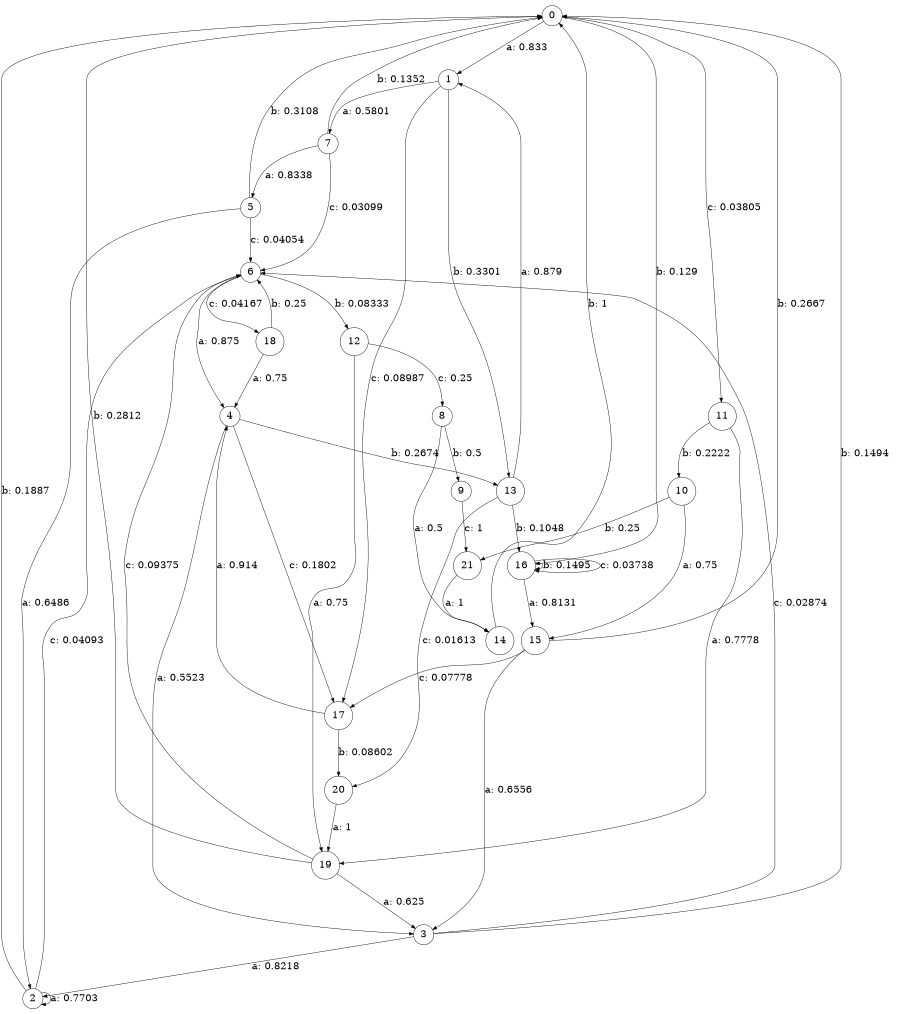 digraph "d6-600nw-t0-cen-SML" {
size = "6,8.5";
ratio = "fill";
node [shape = circle];
node [fontsize = 24];
edge [fontsize = 24];
0 -> 1 [label = "a: 0.833    "];
0 -> 16 [label = "b: 0.129    "];
0 -> 11 [label = "c: 0.03805  "];
1 -> 7 [label = "a: 0.5801   "];
1 -> 13 [label = "b: 0.3301   "];
1 -> 17 [label = "c: 0.08987  "];
2 -> 2 [label = "a: 0.7703   "];
2 -> 0 [label = "b: 0.1887   "];
2 -> 6 [label = "c: 0.04093  "];
3 -> 2 [label = "a: 0.8218   "];
3 -> 0 [label = "b: 0.1494   "];
3 -> 6 [label = "c: 0.02874  "];
4 -> 3 [label = "a: 0.5523   "];
4 -> 13 [label = "b: 0.2674   "];
4 -> 17 [label = "c: 0.1802   "];
5 -> 2 [label = "a: 0.6486   "];
5 -> 0 [label = "b: 0.3108   "];
5 -> 6 [label = "c: 0.04054  "];
6 -> 4 [label = "a: 0.875    "];
6 -> 12 [label = "b: 0.08333  "];
6 -> 18 [label = "c: 0.04167  "];
7 -> 5 [label = "a: 0.8338   "];
7 -> 0 [label = "b: 0.1352   "];
7 -> 6 [label = "c: 0.03099  "];
8 -> 14 [label = "a: 0.5      "];
8 -> 9 [label = "b: 0.5      "];
9 -> 21 [label = "c: 1        "];
10 -> 15 [label = "a: 0.75     "];
10 -> 21 [label = "b: 0.25     "];
11 -> 19 [label = "a: 0.7778   "];
11 -> 10 [label = "b: 0.2222   "];
12 -> 19 [label = "a: 0.75     "];
12 -> 8 [label = "c: 0.25     "];
13 -> 1 [label = "a: 0.879    "];
13 -> 16 [label = "b: 0.1048   "];
13 -> 20 [label = "c: 0.01613  "];
14 -> 0 [label = "b: 1        "];
15 -> 3 [label = "a: 0.6556   "];
15 -> 0 [label = "b: 0.2667   "];
15 -> 17 [label = "c: 0.07778  "];
16 -> 15 [label = "a: 0.8131   "];
16 -> 16 [label = "b: 0.1495   "];
16 -> 16 [label = "c: 0.03738  "];
17 -> 4 [label = "a: 0.914    "];
17 -> 20 [label = "b: 0.08602  "];
18 -> 4 [label = "a: 0.75     "];
18 -> 6 [label = "b: 0.25     "];
19 -> 3 [label = "a: 0.625    "];
19 -> 0 [label = "b: 0.2812   "];
19 -> 6 [label = "c: 0.09375  "];
20 -> 19 [label = "a: 1        "];
21 -> 14 [label = "a: 1        "];
}